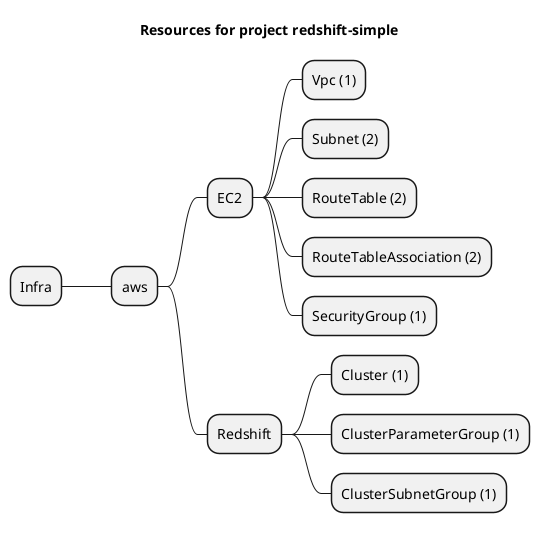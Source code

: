 @startmindmap
title Resources for project redshift-simple
skinparam monochrome true
+ Infra
++ aws
+++ EC2
++++ Vpc (1)
++++ Subnet (2)
++++ RouteTable (2)
++++ RouteTableAssociation (2)
++++ SecurityGroup (1)
+++ Redshift
++++ Cluster (1)
++++ ClusterParameterGroup (1)
++++ ClusterSubnetGroup (1)
@endmindmap